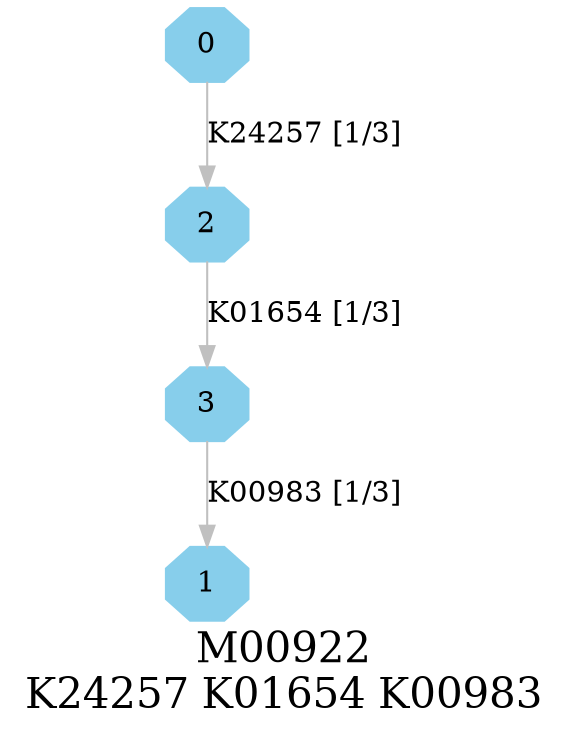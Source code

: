 digraph G {
graph [label="M00922
K24257 K01654 K00983",fontsize=20];
node [shape=box,style=filled];
edge [len=3,color=grey];
{node [width=.3,height=.3,shape=octagon,style=filled,color=skyblue] 0 1 2 3 }
0 -> 2 [label="K24257 [1/3]"];
2 -> 3 [label="K01654 [1/3]"];
3 -> 1 [label="K00983 [1/3]"];
}